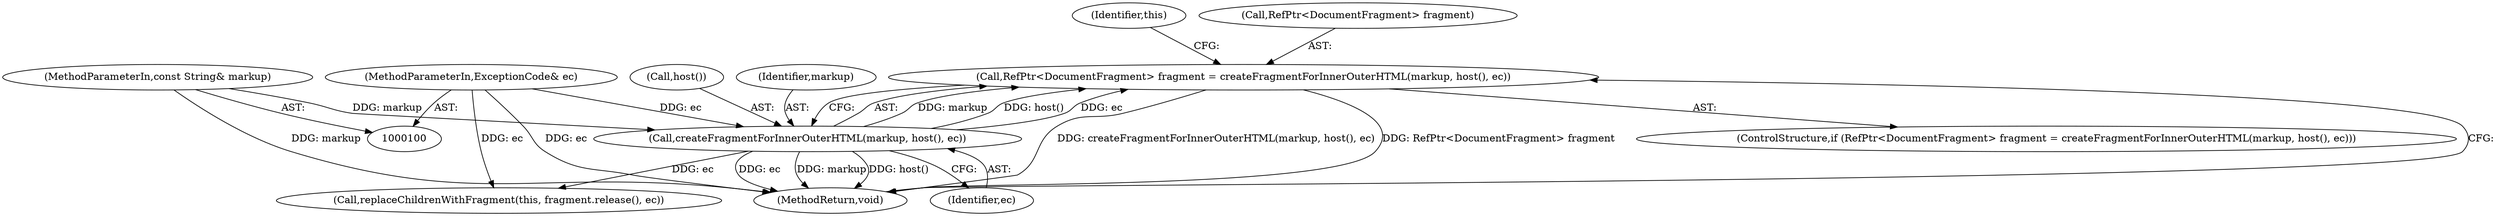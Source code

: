 digraph "0_Chrome_73edae623529f04c668268de49d00324b96166a2_2@API" {
"1000105" [label="(Call,RefPtr<DocumentFragment> fragment = createFragmentForInnerOuterHTML(markup, host(), ec))"];
"1000111" [label="(Call,createFragmentForInnerOuterHTML(markup, host(), ec))"];
"1000101" [label="(MethodParameterIn,const String& markup)"];
"1000102" [label="(MethodParameterIn,ExceptionCode& ec)"];
"1000119" [label="(MethodReturn,void)"];
"1000105" [label="(Call,RefPtr<DocumentFragment> fragment = createFragmentForInnerOuterHTML(markup, host(), ec))"];
"1000104" [label="(ControlStructure,if (RefPtr<DocumentFragment> fragment = createFragmentForInnerOuterHTML(markup, host(), ec)))"];
"1000101" [label="(MethodParameterIn,const String& markup)"];
"1000116" [label="(Identifier,this)"];
"1000102" [label="(MethodParameterIn,ExceptionCode& ec)"];
"1000111" [label="(Call,createFragmentForInnerOuterHTML(markup, host(), ec))"];
"1000106" [label="(Call,RefPtr<DocumentFragment> fragment)"];
"1000113" [label="(Call,host())"];
"1000115" [label="(Call,replaceChildrenWithFragment(this, fragment.release(), ec))"];
"1000112" [label="(Identifier,markup)"];
"1000114" [label="(Identifier,ec)"];
"1000105" -> "1000104"  [label="AST: "];
"1000105" -> "1000111"  [label="CFG: "];
"1000106" -> "1000105"  [label="AST: "];
"1000111" -> "1000105"  [label="AST: "];
"1000116" -> "1000105"  [label="CFG: "];
"1000119" -> "1000105"  [label="CFG: "];
"1000105" -> "1000119"  [label="DDG: createFragmentForInnerOuterHTML(markup, host(), ec)"];
"1000105" -> "1000119"  [label="DDG: RefPtr<DocumentFragment> fragment"];
"1000111" -> "1000105"  [label="DDG: markup"];
"1000111" -> "1000105"  [label="DDG: host()"];
"1000111" -> "1000105"  [label="DDG: ec"];
"1000111" -> "1000114"  [label="CFG: "];
"1000112" -> "1000111"  [label="AST: "];
"1000113" -> "1000111"  [label="AST: "];
"1000114" -> "1000111"  [label="AST: "];
"1000111" -> "1000119"  [label="DDG: ec"];
"1000111" -> "1000119"  [label="DDG: markup"];
"1000111" -> "1000119"  [label="DDG: host()"];
"1000101" -> "1000111"  [label="DDG: markup"];
"1000102" -> "1000111"  [label="DDG: ec"];
"1000111" -> "1000115"  [label="DDG: ec"];
"1000101" -> "1000100"  [label="AST: "];
"1000101" -> "1000119"  [label="DDG: markup"];
"1000102" -> "1000100"  [label="AST: "];
"1000102" -> "1000119"  [label="DDG: ec"];
"1000102" -> "1000115"  [label="DDG: ec"];
}
